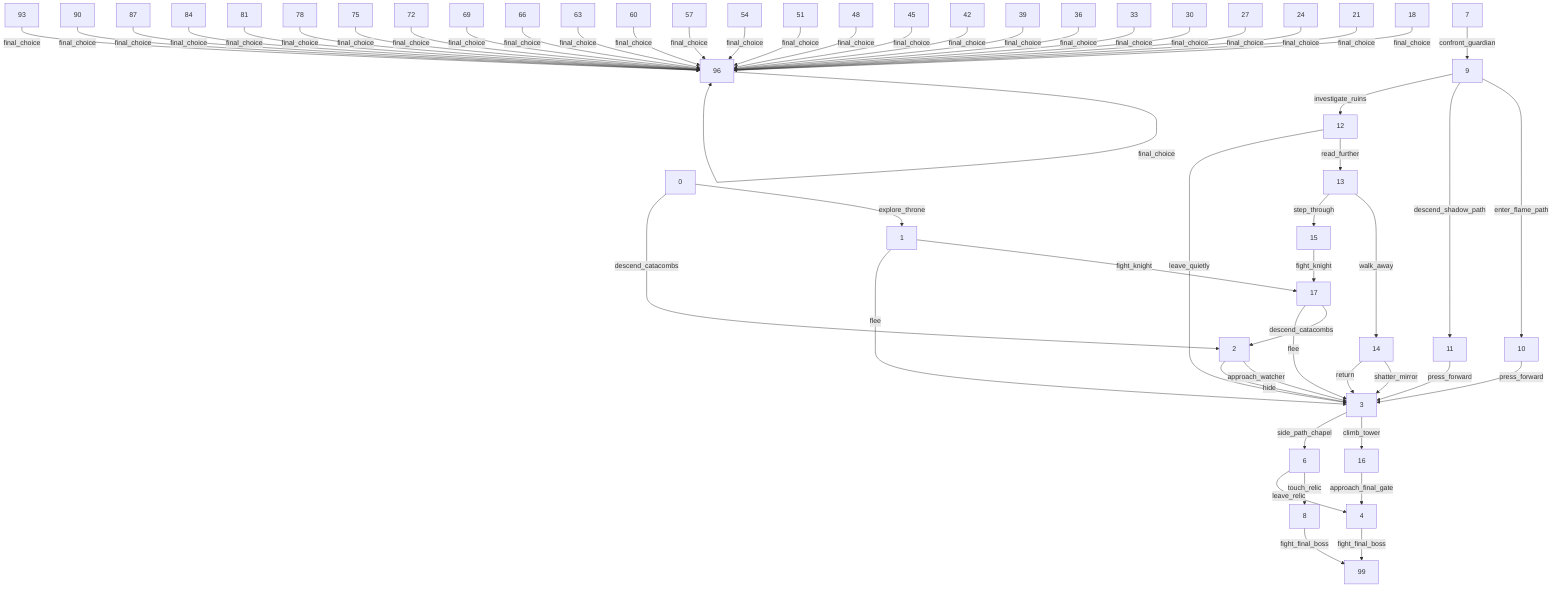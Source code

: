 graph TD;
0 -->|explore_throne| 1
0 -->|descend_catacombs| 2
1 -->|fight_knight| 17
1 -->|flee| 3
10 -->|press_forward| 3
11 -->|press_forward| 3
12 -->|read_further| 13
12 -->|leave_quietly| 3
13 -->|walk_away| 14
13 -->|step_through| 15
14 -->|shatter_mirror| 3
14 -->|return| 3
15 -->|fight_knight| 17
16 -->|approach_final_gate| 4
17 -->|descend_catacombs| 2
17 -->|flee| 3
18 -->|final_choice| 96
2 -->|approach_watcher| 3
2 -->|hide| 3
21 -->|final_choice| 96
24 -->|final_choice| 96
27 -->|final_choice| 96
3 -->|climb_tower| 16
3 -->|side_path_chapel| 6
30 -->|final_choice| 96
33 -->|final_choice| 96
36 -->|final_choice| 96
39 -->|final_choice| 96
4 -->|fight_final_boss| 99
42 -->|final_choice| 96
45 -->|final_choice| 96
48 -->|final_choice| 96
51 -->|final_choice| 96
54 -->|final_choice| 96
57 -->|final_choice| 96
6 -->|touch_relic| 8
6 -->|leave_relic| 4
60 -->|final_choice| 96
63 -->|final_choice| 96
66 -->|final_choice| 96
69 -->|final_choice| 96
7 -->|confront_guardian| 9
72 -->|final_choice| 96
75 -->|final_choice| 96
78 -->|final_choice| 96
8 -->|fight_final_boss| 99
81 -->|final_choice| 96
84 -->|final_choice| 96
87 -->|final_choice| 96
9 -->|enter_flame_path| 10
9 -->|descend_shadow_path| 11
9 -->|investigate_ruins| 12
90 -->|final_choice| 96
93 -->|final_choice| 96
96 -->|final_choice| 96